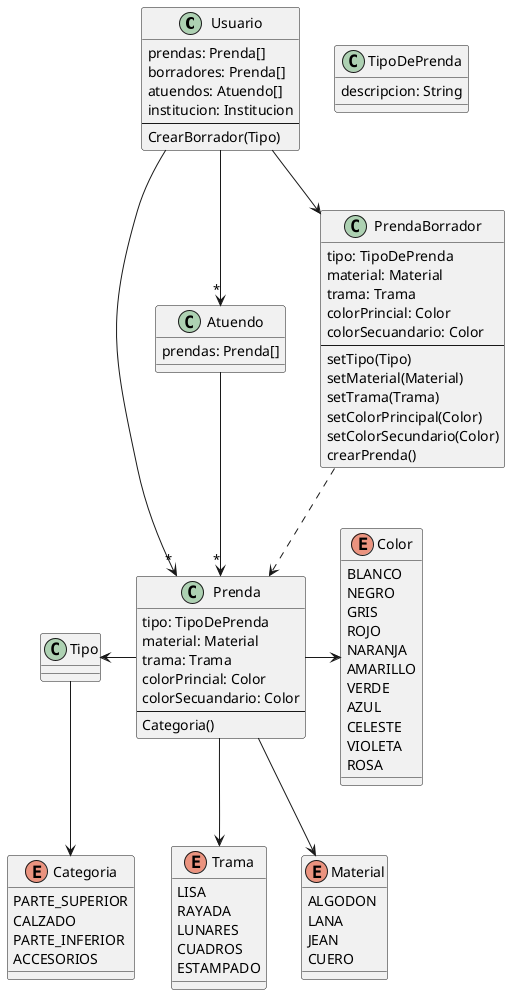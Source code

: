 @startuml

class Usuario {
    prendas: Prenda[]
    borradores: Prenda[]
    atuendos: Atuendo[]
    institucion: Institucion
    --
    CrearBorrador(Tipo)
}

class Atuendo {
    prendas: Prenda[]
}

class Prenda {
    tipo: TipoDePrenda
    material: Material
    trama: Trama
    colorPrincial: Color
    colorSecuandario: Color
    --
    Categoria()
}

class PrendaBorrador {
    tipo: TipoDePrenda
    material: Material
    trama: Trama
    colorPrincial: Color
    colorSecuandario: Color
    --
    setTipo(Tipo)
    setMaterial(Material)
    setTrama(Trama)
    setColorPrincipal(Color)
    setColorSecundario(Color)
    crearPrenda()
}

class TipoDePrenda {
    descripcion: String
}

enum Trama {
    LISA
    RAYADA
    LUNARES
    CUADROS
    ESTAMPADO
}

enum Color {
    BLANCO
    NEGRO
    GRIS
    ROJO
    NARANJA
    AMARILLO
    VERDE
    AZUL
    CELESTE
    VIOLETA
    ROSA
}

enum Categoria {
    PARTE_SUPERIOR
    CALZADO
    PARTE_INFERIOR
    ACCESORIOS
}

enum Material {
    ALGODON
    LANA
    JEAN
    CUERO
}

Atuendo -->"*" Prenda

Usuario -->"*" Prenda
Usuario --> PrendaBorrador
Usuario -->"*" Atuendo

PrendaBorrador ..> Prenda

Prenda -l-> Tipo
Prenda --> Trama
Prenda -> Color
Prenda --> Material

Tipo --> Categoria

@enduml